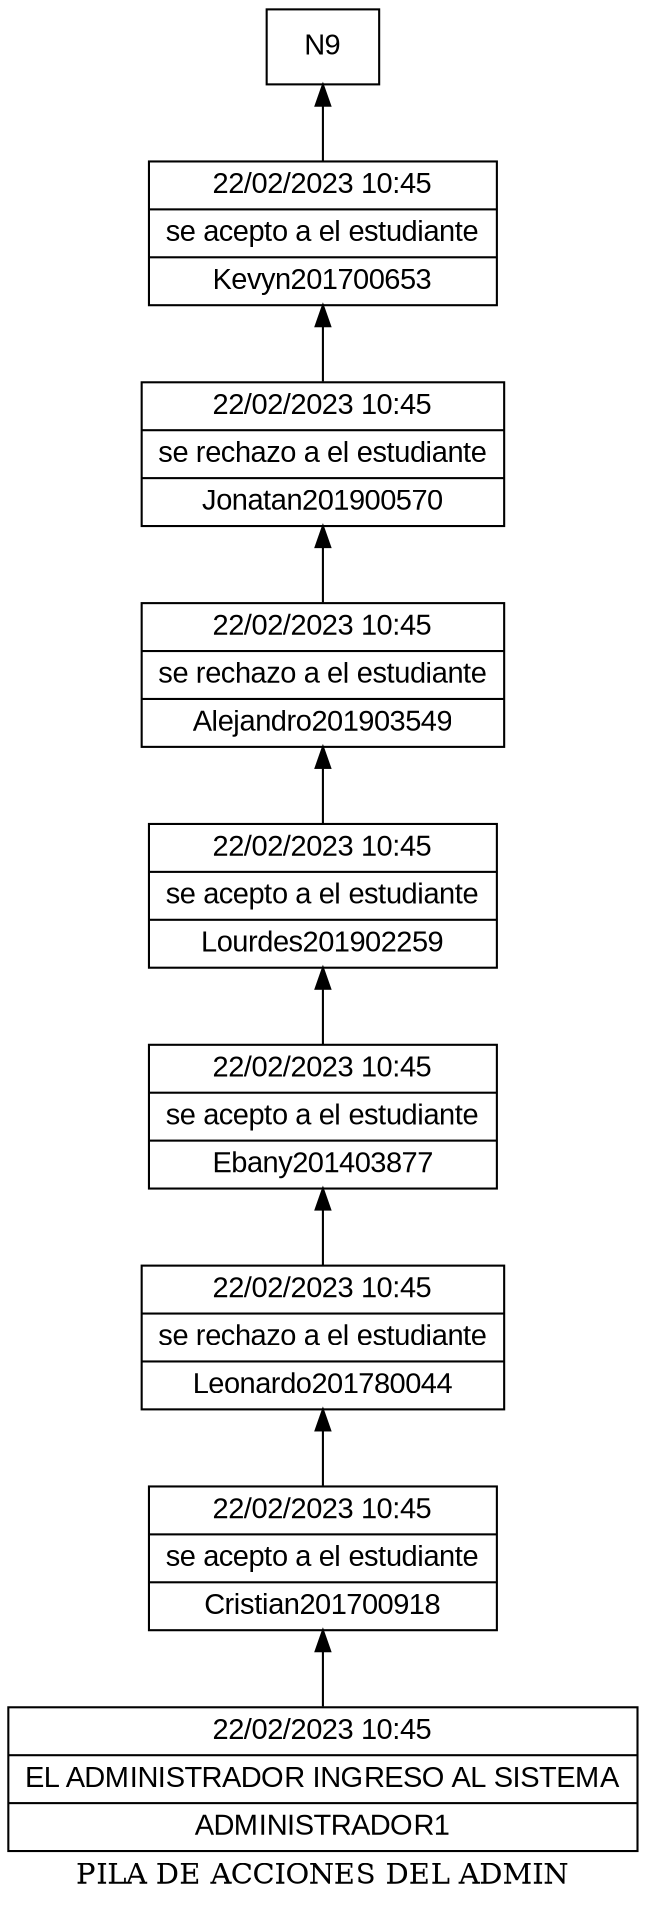 digraph G {
rankdir=BT;
node [shape=box];
node [shape=record fontname=Arial]
label = "PILA DE ACCIONES DEL ADMIN";
N8[label="{22/02/2023      10:45     |se acepto a el estudiante|Kevyn201700653}"];
N1->N2;
N7[label="{22/02/2023      10:45     |se rechazo a el estudiante|Jonatan201900570}"];
N2->N3;
N6[label="{22/02/2023      10:45     |se rechazo a el estudiante|Alejandro201903549}"];
N3->N4;
N5[label="{22/02/2023      10:45     |se acepto a el estudiante|Lourdes201902259}"];
N4->N5;
N4[label="{22/02/2023      10:45     |se acepto a el estudiante|Ebany201403877}"];
N5->N6;
N3[label="{22/02/2023      10:45     |se rechazo a el estudiante|Leonardo201780044}"];
N6->N7;
N2[label="{22/02/2023      10:45     |se acepto a el estudiante|Cristian201700918}"];
N7->N8;
N1[label="{22/02/2023      10:45     |EL ADMINISTRADOR INGRESO AL SISTEMA|ADMINISTRADOR1}"];
N8->N9;
}